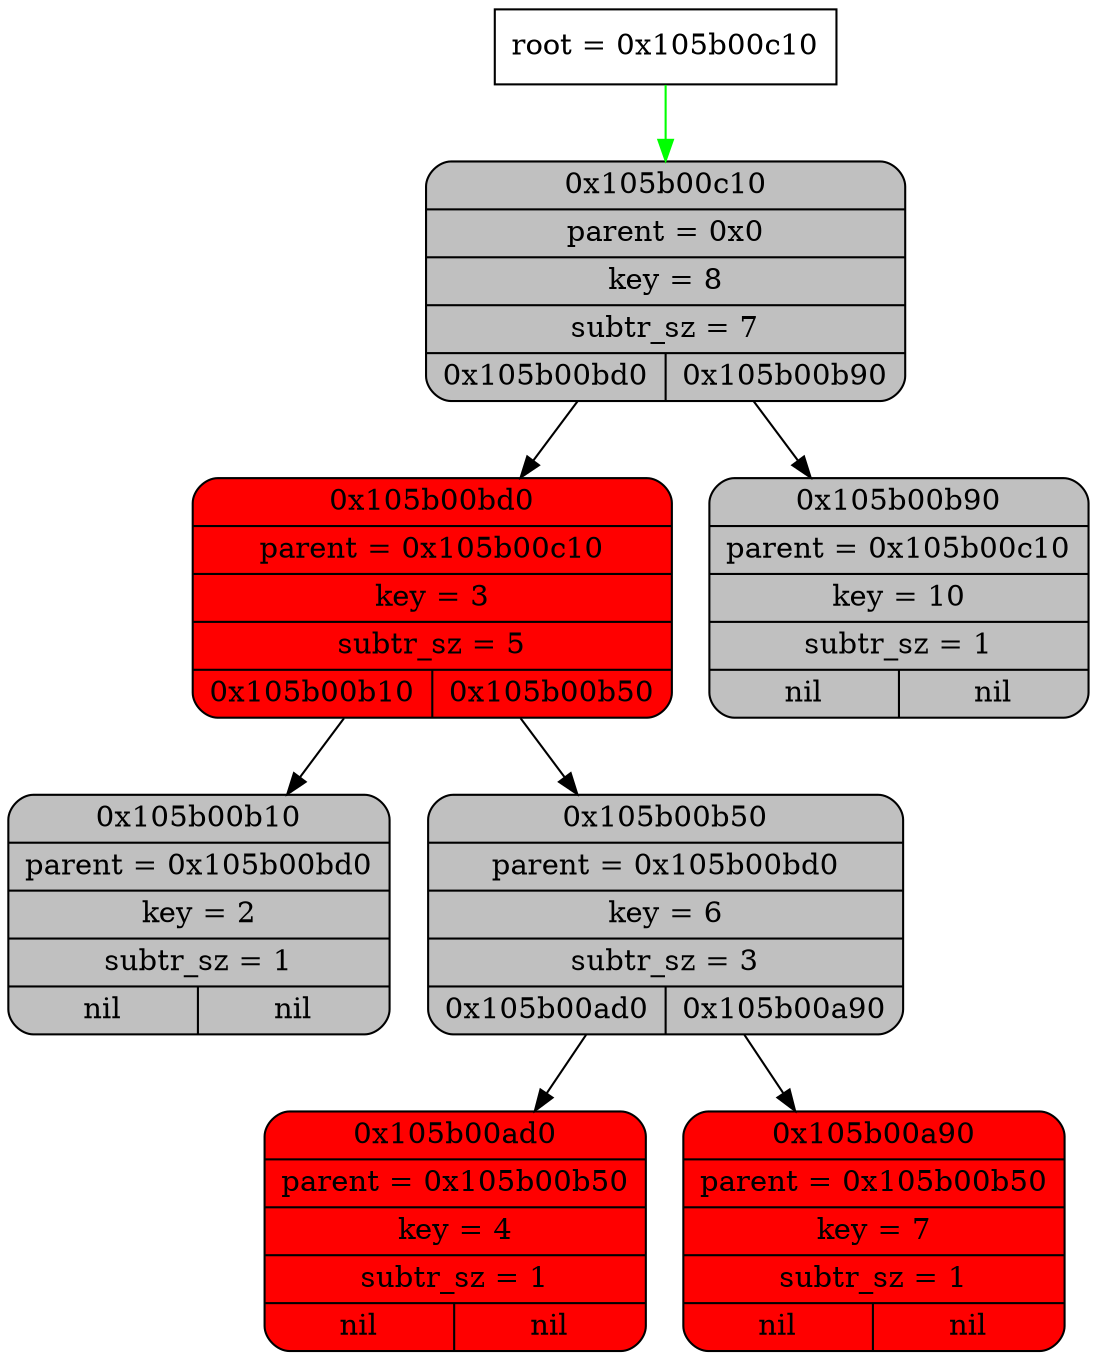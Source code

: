 digraph
{
    node_info[shape = record, label = "{root = 0x105b00c10}"];

    node_info->node_0x105b00c10 [color = "green"];
    node_0x105b00c10[shape = Mrecord, label = "{{0x105b00c10} | {parent =  0x0} | {key = 8} | {subtr_sz = 7} | {0x105b00bd0| 0x105b00b90}}",
 style="filled", fillcolor="grey"];
    node_0x105b00bd0[shape = Mrecord, label = "{{0x105b00bd0} | {parent =  0x105b00c10} | {key = 3} | {subtr_sz = 5} | {0x105b00b10| 0x105b00b50}}",
 style="filled", fillcolor="red"];
    node_0x105b00b10[shape = Mrecord, label = "{{0x105b00b10} | {parent =  0x105b00bd0} | {key = 2} | {subtr_sz = 1} | {nil | nil}}",
 style="filled", fillcolor="grey"];
    node_0x105b00b50[shape = Mrecord, label = "{{0x105b00b50} | {parent =  0x105b00bd0} | {key = 6} | {subtr_sz = 3} | {0x105b00ad0| 0x105b00a90}}",
 style="filled", fillcolor="grey"];
    node_0x105b00ad0[shape = Mrecord, label = "{{0x105b00ad0} | {parent =  0x105b00b50} | {key = 4} | {subtr_sz = 1} | {nil | nil}}",
 style="filled", fillcolor="red"];
    node_0x105b00a90[shape = Mrecord, label = "{{0x105b00a90} | {parent =  0x105b00b50} | {key = 7} | {subtr_sz = 1} | {nil | nil}}",
 style="filled", fillcolor="red"];
    node_0x105b00b90[shape = Mrecord, label = "{{0x105b00b90} | {parent =  0x105b00c10} | {key = 10} | {subtr_sz = 1} | {nil | nil}}",
 style="filled", fillcolor="grey"];
    node_0x105b00c10->node_0x105b00bd0
    node_0x105b00c10->node_0x105b00b90
    node_0x105b00bd0->node_0x105b00b10
    node_0x105b00bd0->node_0x105b00b50
    node_0x105b00b50->node_0x105b00ad0
    node_0x105b00b50->node_0x105b00a90

}